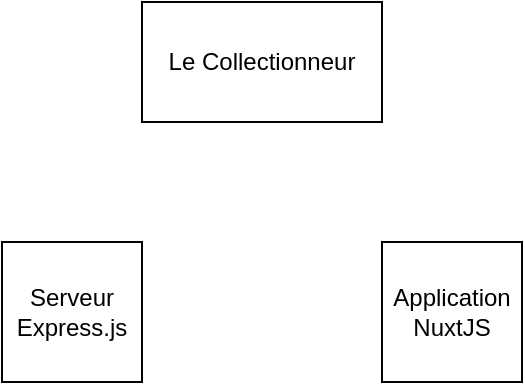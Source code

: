 <mxfile version="27.1.6">
  <diagram name="Page-1" id="xL9SZC_J8NqjheALb9CX">
    <mxGraphModel dx="2015" dy="1156" grid="1" gridSize="10" guides="1" tooltips="1" connect="1" arrows="1" fold="1" page="1" pageScale="1" pageWidth="827" pageHeight="1169" math="0" shadow="0">
      <root>
        <mxCell id="0" />
        <mxCell id="1" parent="0" />
        <mxCell id="cVoYEtWIO1YZglKuD1qY-1" value="&lt;div&gt;Serveur Express.js&lt;/div&gt;" style="whiteSpace=wrap;html=1;aspect=fixed;" parent="1" vertex="1">
          <mxGeometry x="270" y="200" width="70" height="70" as="geometry" />
        </mxCell>
        <mxCell id="cVoYEtWIO1YZglKuD1qY-2" value="&lt;div&gt;Application NuxtJS&lt;/div&gt;" style="whiteSpace=wrap;html=1;aspect=fixed;" parent="1" vertex="1">
          <mxGeometry x="460" y="200" width="70" height="70" as="geometry" />
        </mxCell>
        <mxCell id="cVoYEtWIO1YZglKuD1qY-3" value="Le Collectionneur" style="rounded=0;whiteSpace=wrap;html=1;" parent="1" vertex="1">
          <mxGeometry x="340" y="80" width="120" height="60" as="geometry" />
        </mxCell>
      </root>
    </mxGraphModel>
  </diagram>
</mxfile>
